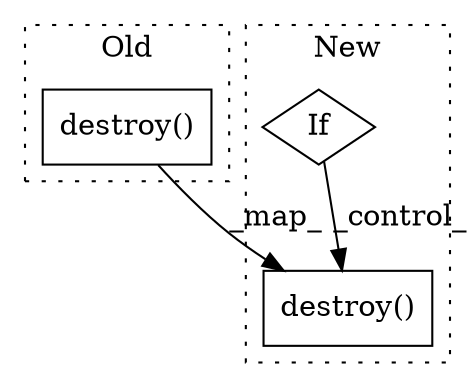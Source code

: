 digraph G {
subgraph cluster0 {
1 [label="destroy()" a="75" s="6856" l="28" shape="box"];
label = "Old";
style="dotted";
}
subgraph cluster1 {
2 [label="destroy()" a="75" s="7446" l="28" shape="box"];
3 [label="If" a="96" s="7407" l="3" shape="diamond"];
label = "New";
style="dotted";
}
1 -> 2 [label="_map_"];
3 -> 2 [label="_control_"];
}